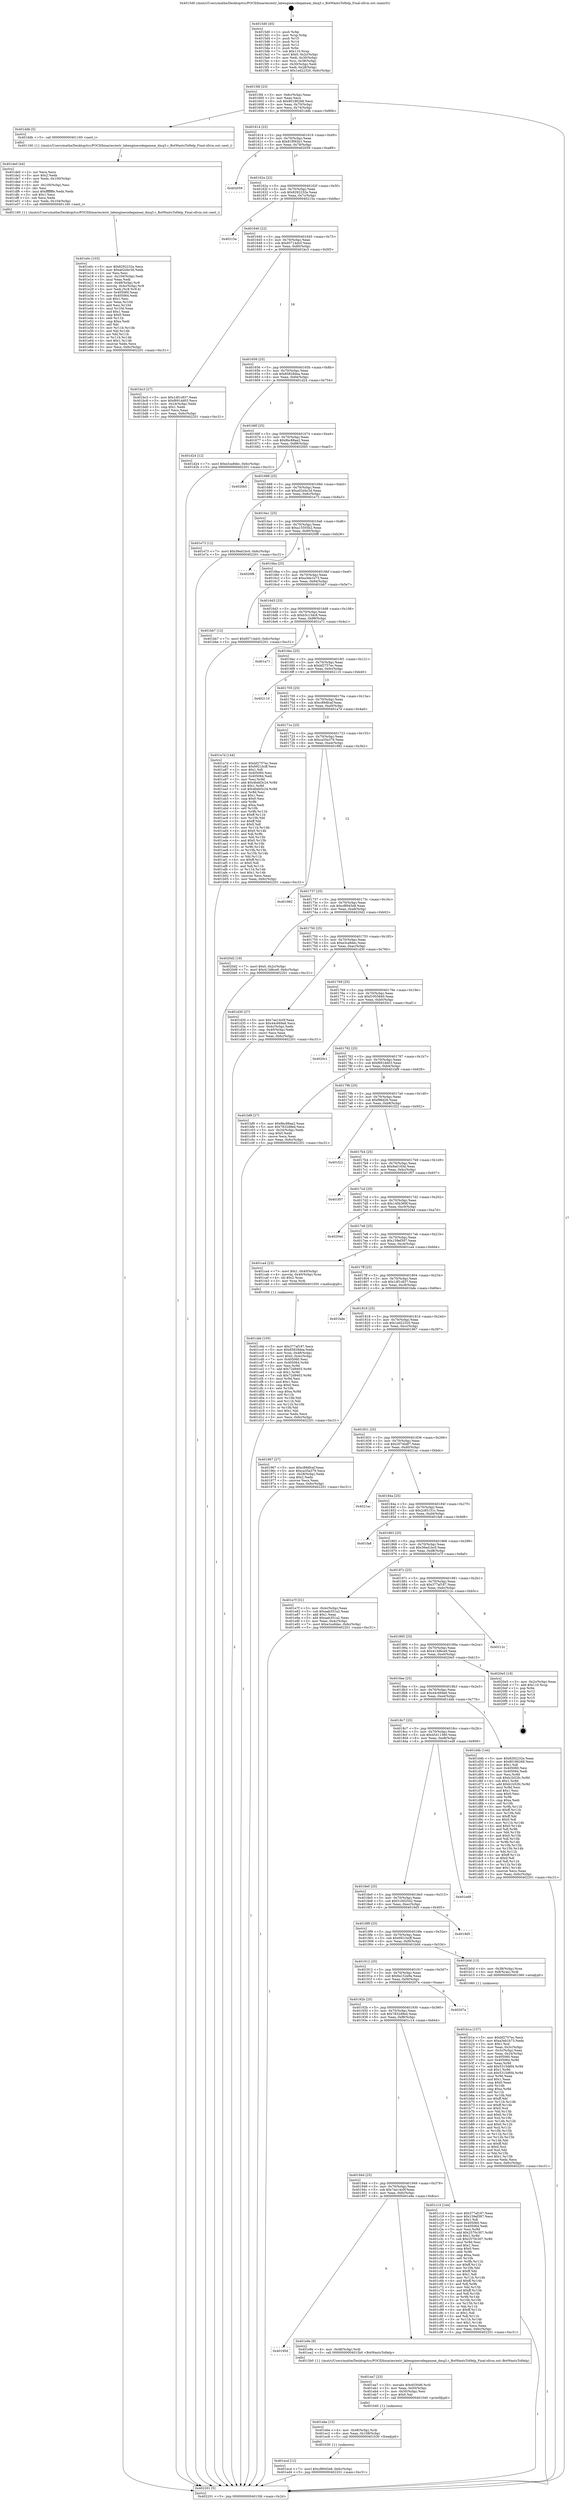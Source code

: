digraph "0x4015d0" {
  label = "0x4015d0 (/mnt/c/Users/mathe/Desktop/tcc/POCII/binaries/extr_labenginecodegameai_dmq3.c_BotWantsToHelp_Final-ollvm.out::main(0))"
  labelloc = "t"
  node[shape=record]

  Entry [label="",width=0.3,height=0.3,shape=circle,fillcolor=black,style=filled]
  "0x4015fd" [label="{
     0x4015fd [23]\l
     | [instrs]\l
     &nbsp;&nbsp;0x4015fd \<+3\>: mov -0x6c(%rbp),%eax\l
     &nbsp;&nbsp;0x401600 \<+2\>: mov %eax,%ecx\l
     &nbsp;&nbsp;0x401602 \<+6\>: sub $0x80186268,%ecx\l
     &nbsp;&nbsp;0x401608 \<+3\>: mov %eax,-0x70(%rbp)\l
     &nbsp;&nbsp;0x40160b \<+3\>: mov %ecx,-0x74(%rbp)\l
     &nbsp;&nbsp;0x40160e \<+6\>: je 0000000000401ddb \<main+0x80b\>\l
  }"]
  "0x401ddb" [label="{
     0x401ddb [5]\l
     | [instrs]\l
     &nbsp;&nbsp;0x401ddb \<+5\>: call 0000000000401160 \<next_i\>\l
     | [calls]\l
     &nbsp;&nbsp;0x401160 \{1\} (/mnt/c/Users/mathe/Desktop/tcc/POCII/binaries/extr_labenginecodegameai_dmq3.c_BotWantsToHelp_Final-ollvm.out::next_i)\l
  }"]
  "0x401614" [label="{
     0x401614 [22]\l
     | [instrs]\l
     &nbsp;&nbsp;0x401614 \<+5\>: jmp 0000000000401619 \<main+0x49\>\l
     &nbsp;&nbsp;0x401619 \<+3\>: mov -0x70(%rbp),%eax\l
     &nbsp;&nbsp;0x40161c \<+5\>: sub $0x81f092b1,%eax\l
     &nbsp;&nbsp;0x401621 \<+3\>: mov %eax,-0x78(%rbp)\l
     &nbsp;&nbsp;0x401624 \<+6\>: je 0000000000402059 \<main+0xa89\>\l
  }"]
  Exit [label="",width=0.3,height=0.3,shape=circle,fillcolor=black,style=filled,peripheries=2]
  "0x402059" [label="{
     0x402059\l
  }", style=dashed]
  "0x40162a" [label="{
     0x40162a [22]\l
     | [instrs]\l
     &nbsp;&nbsp;0x40162a \<+5\>: jmp 000000000040162f \<main+0x5f\>\l
     &nbsp;&nbsp;0x40162f \<+3\>: mov -0x70(%rbp),%eax\l
     &nbsp;&nbsp;0x401632 \<+5\>: sub $0x8292232e,%eax\l
     &nbsp;&nbsp;0x401637 \<+3\>: mov %eax,-0x7c(%rbp)\l
     &nbsp;&nbsp;0x40163a \<+6\>: je 000000000040215a \<main+0xb8a\>\l
  }"]
  "0x401ecd" [label="{
     0x401ecd [12]\l
     | [instrs]\l
     &nbsp;&nbsp;0x401ecd \<+7\>: movl $0xcf8945e8,-0x6c(%rbp)\l
     &nbsp;&nbsp;0x401ed4 \<+5\>: jmp 0000000000402201 \<main+0xc31\>\l
  }"]
  "0x40215a" [label="{
     0x40215a\l
  }", style=dashed]
  "0x401640" [label="{
     0x401640 [22]\l
     | [instrs]\l
     &nbsp;&nbsp;0x401640 \<+5\>: jmp 0000000000401645 \<main+0x75\>\l
     &nbsp;&nbsp;0x401645 \<+3\>: mov -0x70(%rbp),%eax\l
     &nbsp;&nbsp;0x401648 \<+5\>: sub $0x85714dc0,%eax\l
     &nbsp;&nbsp;0x40164d \<+3\>: mov %eax,-0x80(%rbp)\l
     &nbsp;&nbsp;0x401650 \<+6\>: je 0000000000401bc3 \<main+0x5f3\>\l
  }"]
  "0x401ebe" [label="{
     0x401ebe [15]\l
     | [instrs]\l
     &nbsp;&nbsp;0x401ebe \<+4\>: mov -0x48(%rbp),%rdi\l
     &nbsp;&nbsp;0x401ec2 \<+6\>: mov %eax,-0x108(%rbp)\l
     &nbsp;&nbsp;0x401ec8 \<+5\>: call 0000000000401030 \<free@plt\>\l
     | [calls]\l
     &nbsp;&nbsp;0x401030 \{1\} (unknown)\l
  }"]
  "0x401bc3" [label="{
     0x401bc3 [27]\l
     | [instrs]\l
     &nbsp;&nbsp;0x401bc3 \<+5\>: mov $0x1df1c837,%eax\l
     &nbsp;&nbsp;0x401bc8 \<+5\>: mov $0xf691dd03,%ecx\l
     &nbsp;&nbsp;0x401bcd \<+3\>: mov -0x24(%rbp),%edx\l
     &nbsp;&nbsp;0x401bd0 \<+3\>: cmp $0x1,%edx\l
     &nbsp;&nbsp;0x401bd3 \<+3\>: cmovl %ecx,%eax\l
     &nbsp;&nbsp;0x401bd6 \<+3\>: mov %eax,-0x6c(%rbp)\l
     &nbsp;&nbsp;0x401bd9 \<+5\>: jmp 0000000000402201 \<main+0xc31\>\l
  }"]
  "0x401656" [label="{
     0x401656 [25]\l
     | [instrs]\l
     &nbsp;&nbsp;0x401656 \<+5\>: jmp 000000000040165b \<main+0x8b\>\l
     &nbsp;&nbsp;0x40165b \<+3\>: mov -0x70(%rbp),%eax\l
     &nbsp;&nbsp;0x40165e \<+5\>: sub $0x85828dea,%eax\l
     &nbsp;&nbsp;0x401663 \<+6\>: mov %eax,-0x84(%rbp)\l
     &nbsp;&nbsp;0x401669 \<+6\>: je 0000000000401d24 \<main+0x754\>\l
  }"]
  "0x401ea7" [label="{
     0x401ea7 [23]\l
     | [instrs]\l
     &nbsp;&nbsp;0x401ea7 \<+10\>: movabs $0x4030d6,%rdi\l
     &nbsp;&nbsp;0x401eb1 \<+3\>: mov %eax,-0x50(%rbp)\l
     &nbsp;&nbsp;0x401eb4 \<+3\>: mov -0x50(%rbp),%esi\l
     &nbsp;&nbsp;0x401eb7 \<+2\>: mov $0x0,%al\l
     &nbsp;&nbsp;0x401eb9 \<+5\>: call 0000000000401040 \<printf@plt\>\l
     | [calls]\l
     &nbsp;&nbsp;0x401040 \{1\} (unknown)\l
  }"]
  "0x401d24" [label="{
     0x401d24 [12]\l
     | [instrs]\l
     &nbsp;&nbsp;0x401d24 \<+7\>: movl $0xe3ca9dec,-0x6c(%rbp)\l
     &nbsp;&nbsp;0x401d2b \<+5\>: jmp 0000000000402201 \<main+0xc31\>\l
  }"]
  "0x40166f" [label="{
     0x40166f [25]\l
     | [instrs]\l
     &nbsp;&nbsp;0x40166f \<+5\>: jmp 0000000000401674 \<main+0xa4\>\l
     &nbsp;&nbsp;0x401674 \<+3\>: mov -0x70(%rbp),%eax\l
     &nbsp;&nbsp;0x401677 \<+5\>: sub $0x8bc88aa2,%eax\l
     &nbsp;&nbsp;0x40167c \<+6\>: mov %eax,-0x88(%rbp)\l
     &nbsp;&nbsp;0x401682 \<+6\>: je 00000000004020b5 \<main+0xae5\>\l
  }"]
  "0x40195d" [label="{
     0x40195d\l
  }", style=dashed]
  "0x4020b5" [label="{
     0x4020b5\l
  }", style=dashed]
  "0x401688" [label="{
     0x401688 [25]\l
     | [instrs]\l
     &nbsp;&nbsp;0x401688 \<+5\>: jmp 000000000040168d \<main+0xbd\>\l
     &nbsp;&nbsp;0x40168d \<+3\>: mov -0x70(%rbp),%eax\l
     &nbsp;&nbsp;0x401690 \<+5\>: sub $0xa02d4c3d,%eax\l
     &nbsp;&nbsp;0x401695 \<+6\>: mov %eax,-0x8c(%rbp)\l
     &nbsp;&nbsp;0x40169b \<+6\>: je 0000000000401e73 \<main+0x8a3\>\l
  }"]
  "0x401e9e" [label="{
     0x401e9e [9]\l
     | [instrs]\l
     &nbsp;&nbsp;0x401e9e \<+4\>: mov -0x48(%rbp),%rdi\l
     &nbsp;&nbsp;0x401ea2 \<+5\>: call 00000000004015b0 \<BotWantsToHelp\>\l
     | [calls]\l
     &nbsp;&nbsp;0x4015b0 \{1\} (/mnt/c/Users/mathe/Desktop/tcc/POCII/binaries/extr_labenginecodegameai_dmq3.c_BotWantsToHelp_Final-ollvm.out::BotWantsToHelp)\l
  }"]
  "0x401e73" [label="{
     0x401e73 [12]\l
     | [instrs]\l
     &nbsp;&nbsp;0x401e73 \<+7\>: movl $0x36ed1bc0,-0x6c(%rbp)\l
     &nbsp;&nbsp;0x401e7a \<+5\>: jmp 0000000000402201 \<main+0xc31\>\l
  }"]
  "0x4016a1" [label="{
     0x4016a1 [25]\l
     | [instrs]\l
     &nbsp;&nbsp;0x4016a1 \<+5\>: jmp 00000000004016a6 \<main+0xd6\>\l
     &nbsp;&nbsp;0x4016a6 \<+3\>: mov -0x70(%rbp),%eax\l
     &nbsp;&nbsp;0x4016a9 \<+5\>: sub $0xa15505b2,%eax\l
     &nbsp;&nbsp;0x4016ae \<+6\>: mov %eax,-0x90(%rbp)\l
     &nbsp;&nbsp;0x4016b4 \<+6\>: je 00000000004020f8 \<main+0xb28\>\l
  }"]
  "0x401e0c" [label="{
     0x401e0c [103]\l
     | [instrs]\l
     &nbsp;&nbsp;0x401e0c \<+5\>: mov $0x8292232e,%ecx\l
     &nbsp;&nbsp;0x401e11 \<+5\>: mov $0xa02d4c3d,%edx\l
     &nbsp;&nbsp;0x401e16 \<+2\>: xor %esi,%esi\l
     &nbsp;&nbsp;0x401e18 \<+6\>: mov -0x104(%rbp),%edi\l
     &nbsp;&nbsp;0x401e1e \<+3\>: imul %eax,%edi\l
     &nbsp;&nbsp;0x401e21 \<+4\>: mov -0x48(%rbp),%r8\l
     &nbsp;&nbsp;0x401e25 \<+4\>: movslq -0x4c(%rbp),%r9\l
     &nbsp;&nbsp;0x401e29 \<+4\>: mov %edi,(%r8,%r9,4)\l
     &nbsp;&nbsp;0x401e2d \<+7\>: mov 0x405060,%eax\l
     &nbsp;&nbsp;0x401e34 \<+7\>: mov 0x405064,%edi\l
     &nbsp;&nbsp;0x401e3b \<+3\>: sub $0x1,%esi\l
     &nbsp;&nbsp;0x401e3e \<+3\>: mov %eax,%r10d\l
     &nbsp;&nbsp;0x401e41 \<+3\>: add %esi,%r10d\l
     &nbsp;&nbsp;0x401e44 \<+4\>: imul %r10d,%eax\l
     &nbsp;&nbsp;0x401e48 \<+3\>: and $0x1,%eax\l
     &nbsp;&nbsp;0x401e4b \<+3\>: cmp $0x0,%eax\l
     &nbsp;&nbsp;0x401e4e \<+4\>: sete %r11b\l
     &nbsp;&nbsp;0x401e52 \<+3\>: cmp $0xa,%edi\l
     &nbsp;&nbsp;0x401e55 \<+3\>: setl %bl\l
     &nbsp;&nbsp;0x401e58 \<+3\>: mov %r11b,%r14b\l
     &nbsp;&nbsp;0x401e5b \<+3\>: and %bl,%r14b\l
     &nbsp;&nbsp;0x401e5e \<+3\>: xor %bl,%r11b\l
     &nbsp;&nbsp;0x401e61 \<+3\>: or %r11b,%r14b\l
     &nbsp;&nbsp;0x401e64 \<+4\>: test $0x1,%r14b\l
     &nbsp;&nbsp;0x401e68 \<+3\>: cmovne %edx,%ecx\l
     &nbsp;&nbsp;0x401e6b \<+3\>: mov %ecx,-0x6c(%rbp)\l
     &nbsp;&nbsp;0x401e6e \<+5\>: jmp 0000000000402201 \<main+0xc31\>\l
  }"]
  "0x4020f8" [label="{
     0x4020f8\l
  }", style=dashed]
  "0x4016ba" [label="{
     0x4016ba [25]\l
     | [instrs]\l
     &nbsp;&nbsp;0x4016ba \<+5\>: jmp 00000000004016bf \<main+0xef\>\l
     &nbsp;&nbsp;0x4016bf \<+3\>: mov -0x70(%rbp),%eax\l
     &nbsp;&nbsp;0x4016c2 \<+5\>: sub $0xa3eb1b73,%eax\l
     &nbsp;&nbsp;0x4016c7 \<+6\>: mov %eax,-0x94(%rbp)\l
     &nbsp;&nbsp;0x4016cd \<+6\>: je 0000000000401bb7 \<main+0x5e7\>\l
  }"]
  "0x401de0" [label="{
     0x401de0 [44]\l
     | [instrs]\l
     &nbsp;&nbsp;0x401de0 \<+2\>: xor %ecx,%ecx\l
     &nbsp;&nbsp;0x401de2 \<+5\>: mov $0x2,%edx\l
     &nbsp;&nbsp;0x401de7 \<+6\>: mov %edx,-0x100(%rbp)\l
     &nbsp;&nbsp;0x401ded \<+1\>: cltd\l
     &nbsp;&nbsp;0x401dee \<+6\>: mov -0x100(%rbp),%esi\l
     &nbsp;&nbsp;0x401df4 \<+2\>: idiv %esi\l
     &nbsp;&nbsp;0x401df6 \<+6\>: imul $0xfffffffe,%edx,%edx\l
     &nbsp;&nbsp;0x401dfc \<+3\>: sub $0x1,%ecx\l
     &nbsp;&nbsp;0x401dff \<+2\>: sub %ecx,%edx\l
     &nbsp;&nbsp;0x401e01 \<+6\>: mov %edx,-0x104(%rbp)\l
     &nbsp;&nbsp;0x401e07 \<+5\>: call 0000000000401160 \<next_i\>\l
     | [calls]\l
     &nbsp;&nbsp;0x401160 \{1\} (/mnt/c/Users/mathe/Desktop/tcc/POCII/binaries/extr_labenginecodegameai_dmq3.c_BotWantsToHelp_Final-ollvm.out::next_i)\l
  }"]
  "0x401bb7" [label="{
     0x401bb7 [12]\l
     | [instrs]\l
     &nbsp;&nbsp;0x401bb7 \<+7\>: movl $0x85714dc0,-0x6c(%rbp)\l
     &nbsp;&nbsp;0x401bbe \<+5\>: jmp 0000000000402201 \<main+0xc31\>\l
  }"]
  "0x4016d3" [label="{
     0x4016d3 [25]\l
     | [instrs]\l
     &nbsp;&nbsp;0x4016d3 \<+5\>: jmp 00000000004016d8 \<main+0x108\>\l
     &nbsp;&nbsp;0x4016d8 \<+3\>: mov -0x70(%rbp),%eax\l
     &nbsp;&nbsp;0x4016db \<+5\>: sub $0xb3c13dc8,%eax\l
     &nbsp;&nbsp;0x4016e0 \<+6\>: mov %eax,-0x98(%rbp)\l
     &nbsp;&nbsp;0x4016e6 \<+6\>: je 0000000000401a71 \<main+0x4a1\>\l
  }"]
  "0x401cbb" [label="{
     0x401cbb [105]\l
     | [instrs]\l
     &nbsp;&nbsp;0x401cbb \<+5\>: mov $0x377af187,%ecx\l
     &nbsp;&nbsp;0x401cc0 \<+5\>: mov $0x85828dea,%edx\l
     &nbsp;&nbsp;0x401cc5 \<+4\>: mov %rax,-0x48(%rbp)\l
     &nbsp;&nbsp;0x401cc9 \<+7\>: movl $0x0,-0x4c(%rbp)\l
     &nbsp;&nbsp;0x401cd0 \<+7\>: mov 0x405060,%esi\l
     &nbsp;&nbsp;0x401cd7 \<+8\>: mov 0x405064,%r8d\l
     &nbsp;&nbsp;0x401cdf \<+3\>: mov %esi,%r9d\l
     &nbsp;&nbsp;0x401ce2 \<+7\>: add $0x72d9403,%r9d\l
     &nbsp;&nbsp;0x401ce9 \<+4\>: sub $0x1,%r9d\l
     &nbsp;&nbsp;0x401ced \<+7\>: sub $0x72d9403,%r9d\l
     &nbsp;&nbsp;0x401cf4 \<+4\>: imul %r9d,%esi\l
     &nbsp;&nbsp;0x401cf8 \<+3\>: and $0x1,%esi\l
     &nbsp;&nbsp;0x401cfb \<+3\>: cmp $0x0,%esi\l
     &nbsp;&nbsp;0x401cfe \<+4\>: sete %r10b\l
     &nbsp;&nbsp;0x401d02 \<+4\>: cmp $0xa,%r8d\l
     &nbsp;&nbsp;0x401d06 \<+4\>: setl %r11b\l
     &nbsp;&nbsp;0x401d0a \<+3\>: mov %r10b,%bl\l
     &nbsp;&nbsp;0x401d0d \<+3\>: and %r11b,%bl\l
     &nbsp;&nbsp;0x401d10 \<+3\>: xor %r11b,%r10b\l
     &nbsp;&nbsp;0x401d13 \<+3\>: or %r10b,%bl\l
     &nbsp;&nbsp;0x401d16 \<+3\>: test $0x1,%bl\l
     &nbsp;&nbsp;0x401d19 \<+3\>: cmovne %edx,%ecx\l
     &nbsp;&nbsp;0x401d1c \<+3\>: mov %ecx,-0x6c(%rbp)\l
     &nbsp;&nbsp;0x401d1f \<+5\>: jmp 0000000000402201 \<main+0xc31\>\l
  }"]
  "0x401a71" [label="{
     0x401a71\l
  }", style=dashed]
  "0x4016ec" [label="{
     0x4016ec [25]\l
     | [instrs]\l
     &nbsp;&nbsp;0x4016ec \<+5\>: jmp 00000000004016f1 \<main+0x121\>\l
     &nbsp;&nbsp;0x4016f1 \<+3\>: mov -0x70(%rbp),%eax\l
     &nbsp;&nbsp;0x4016f4 \<+5\>: sub $0xbf2757ec,%eax\l
     &nbsp;&nbsp;0x4016f9 \<+6\>: mov %eax,-0x9c(%rbp)\l
     &nbsp;&nbsp;0x4016ff \<+6\>: je 0000000000402110 \<main+0xb40\>\l
  }"]
  "0x401944" [label="{
     0x401944 [25]\l
     | [instrs]\l
     &nbsp;&nbsp;0x401944 \<+5\>: jmp 0000000000401949 \<main+0x379\>\l
     &nbsp;&nbsp;0x401949 \<+3\>: mov -0x70(%rbp),%eax\l
     &nbsp;&nbsp;0x40194c \<+5\>: sub $0x7ae14c0f,%eax\l
     &nbsp;&nbsp;0x401951 \<+6\>: mov %eax,-0xfc(%rbp)\l
     &nbsp;&nbsp;0x401957 \<+6\>: je 0000000000401e9e \<main+0x8ce\>\l
  }"]
  "0x402110" [label="{
     0x402110\l
  }", style=dashed]
  "0x401705" [label="{
     0x401705 [25]\l
     | [instrs]\l
     &nbsp;&nbsp;0x401705 \<+5\>: jmp 000000000040170a \<main+0x13a\>\l
     &nbsp;&nbsp;0x40170a \<+3\>: mov -0x70(%rbp),%eax\l
     &nbsp;&nbsp;0x40170d \<+5\>: sub $0xc89dfcaf,%eax\l
     &nbsp;&nbsp;0x401712 \<+6\>: mov %eax,-0xa0(%rbp)\l
     &nbsp;&nbsp;0x401718 \<+6\>: je 0000000000401a7d \<main+0x4ad\>\l
  }"]
  "0x401c14" [label="{
     0x401c14 [144]\l
     | [instrs]\l
     &nbsp;&nbsp;0x401c14 \<+5\>: mov $0x377af187,%eax\l
     &nbsp;&nbsp;0x401c19 \<+5\>: mov $0x159ef397,%ecx\l
     &nbsp;&nbsp;0x401c1e \<+2\>: mov $0x1,%dl\l
     &nbsp;&nbsp;0x401c20 \<+7\>: mov 0x405060,%esi\l
     &nbsp;&nbsp;0x401c27 \<+7\>: mov 0x405064,%edi\l
     &nbsp;&nbsp;0x401c2e \<+3\>: mov %esi,%r8d\l
     &nbsp;&nbsp;0x401c31 \<+7\>: add $0x2570c307,%r8d\l
     &nbsp;&nbsp;0x401c38 \<+4\>: sub $0x1,%r8d\l
     &nbsp;&nbsp;0x401c3c \<+7\>: sub $0x2570c307,%r8d\l
     &nbsp;&nbsp;0x401c43 \<+4\>: imul %r8d,%esi\l
     &nbsp;&nbsp;0x401c47 \<+3\>: and $0x1,%esi\l
     &nbsp;&nbsp;0x401c4a \<+3\>: cmp $0x0,%esi\l
     &nbsp;&nbsp;0x401c4d \<+4\>: sete %r9b\l
     &nbsp;&nbsp;0x401c51 \<+3\>: cmp $0xa,%edi\l
     &nbsp;&nbsp;0x401c54 \<+4\>: setl %r10b\l
     &nbsp;&nbsp;0x401c58 \<+3\>: mov %r9b,%r11b\l
     &nbsp;&nbsp;0x401c5b \<+4\>: xor $0xff,%r11b\l
     &nbsp;&nbsp;0x401c5f \<+3\>: mov %r10b,%bl\l
     &nbsp;&nbsp;0x401c62 \<+3\>: xor $0xff,%bl\l
     &nbsp;&nbsp;0x401c65 \<+3\>: xor $0x1,%dl\l
     &nbsp;&nbsp;0x401c68 \<+3\>: mov %r11b,%r14b\l
     &nbsp;&nbsp;0x401c6b \<+4\>: and $0xff,%r14b\l
     &nbsp;&nbsp;0x401c6f \<+3\>: and %dl,%r9b\l
     &nbsp;&nbsp;0x401c72 \<+3\>: mov %bl,%r15b\l
     &nbsp;&nbsp;0x401c75 \<+4\>: and $0xff,%r15b\l
     &nbsp;&nbsp;0x401c79 \<+3\>: and %dl,%r10b\l
     &nbsp;&nbsp;0x401c7c \<+3\>: or %r9b,%r14b\l
     &nbsp;&nbsp;0x401c7f \<+3\>: or %r10b,%r15b\l
     &nbsp;&nbsp;0x401c82 \<+3\>: xor %r15b,%r14b\l
     &nbsp;&nbsp;0x401c85 \<+3\>: or %bl,%r11b\l
     &nbsp;&nbsp;0x401c88 \<+4\>: xor $0xff,%r11b\l
     &nbsp;&nbsp;0x401c8c \<+3\>: or $0x1,%dl\l
     &nbsp;&nbsp;0x401c8f \<+3\>: and %dl,%r11b\l
     &nbsp;&nbsp;0x401c92 \<+3\>: or %r11b,%r14b\l
     &nbsp;&nbsp;0x401c95 \<+4\>: test $0x1,%r14b\l
     &nbsp;&nbsp;0x401c99 \<+3\>: cmovne %ecx,%eax\l
     &nbsp;&nbsp;0x401c9c \<+3\>: mov %eax,-0x6c(%rbp)\l
     &nbsp;&nbsp;0x401c9f \<+5\>: jmp 0000000000402201 \<main+0xc31\>\l
  }"]
  "0x401a7d" [label="{
     0x401a7d [144]\l
     | [instrs]\l
     &nbsp;&nbsp;0x401a7d \<+5\>: mov $0xbf2757ec,%eax\l
     &nbsp;&nbsp;0x401a82 \<+5\>: mov $0x6921bcff,%ecx\l
     &nbsp;&nbsp;0x401a87 \<+2\>: mov $0x1,%dl\l
     &nbsp;&nbsp;0x401a89 \<+7\>: mov 0x405060,%esi\l
     &nbsp;&nbsp;0x401a90 \<+7\>: mov 0x405064,%edi\l
     &nbsp;&nbsp;0x401a97 \<+3\>: mov %esi,%r8d\l
     &nbsp;&nbsp;0x401a9a \<+7\>: add $0x4bdd3c24,%r8d\l
     &nbsp;&nbsp;0x401aa1 \<+4\>: sub $0x1,%r8d\l
     &nbsp;&nbsp;0x401aa5 \<+7\>: sub $0x4bdd3c24,%r8d\l
     &nbsp;&nbsp;0x401aac \<+4\>: imul %r8d,%esi\l
     &nbsp;&nbsp;0x401ab0 \<+3\>: and $0x1,%esi\l
     &nbsp;&nbsp;0x401ab3 \<+3\>: cmp $0x0,%esi\l
     &nbsp;&nbsp;0x401ab6 \<+4\>: sete %r9b\l
     &nbsp;&nbsp;0x401aba \<+3\>: cmp $0xa,%edi\l
     &nbsp;&nbsp;0x401abd \<+4\>: setl %r10b\l
     &nbsp;&nbsp;0x401ac1 \<+3\>: mov %r9b,%r11b\l
     &nbsp;&nbsp;0x401ac4 \<+4\>: xor $0xff,%r11b\l
     &nbsp;&nbsp;0x401ac8 \<+3\>: mov %r10b,%bl\l
     &nbsp;&nbsp;0x401acb \<+3\>: xor $0xff,%bl\l
     &nbsp;&nbsp;0x401ace \<+3\>: xor $0x0,%dl\l
     &nbsp;&nbsp;0x401ad1 \<+3\>: mov %r11b,%r14b\l
     &nbsp;&nbsp;0x401ad4 \<+4\>: and $0x0,%r14b\l
     &nbsp;&nbsp;0x401ad8 \<+3\>: and %dl,%r9b\l
     &nbsp;&nbsp;0x401adb \<+3\>: mov %bl,%r15b\l
     &nbsp;&nbsp;0x401ade \<+4\>: and $0x0,%r15b\l
     &nbsp;&nbsp;0x401ae2 \<+3\>: and %dl,%r10b\l
     &nbsp;&nbsp;0x401ae5 \<+3\>: or %r9b,%r14b\l
     &nbsp;&nbsp;0x401ae8 \<+3\>: or %r10b,%r15b\l
     &nbsp;&nbsp;0x401aeb \<+3\>: xor %r15b,%r14b\l
     &nbsp;&nbsp;0x401aee \<+3\>: or %bl,%r11b\l
     &nbsp;&nbsp;0x401af1 \<+4\>: xor $0xff,%r11b\l
     &nbsp;&nbsp;0x401af5 \<+3\>: or $0x0,%dl\l
     &nbsp;&nbsp;0x401af8 \<+3\>: and %dl,%r11b\l
     &nbsp;&nbsp;0x401afb \<+3\>: or %r11b,%r14b\l
     &nbsp;&nbsp;0x401afe \<+4\>: test $0x1,%r14b\l
     &nbsp;&nbsp;0x401b02 \<+3\>: cmovne %ecx,%eax\l
     &nbsp;&nbsp;0x401b05 \<+3\>: mov %eax,-0x6c(%rbp)\l
     &nbsp;&nbsp;0x401b08 \<+5\>: jmp 0000000000402201 \<main+0xc31\>\l
  }"]
  "0x40171e" [label="{
     0x40171e [25]\l
     | [instrs]\l
     &nbsp;&nbsp;0x40171e \<+5\>: jmp 0000000000401723 \<main+0x153\>\l
     &nbsp;&nbsp;0x401723 \<+3\>: mov -0x70(%rbp),%eax\l
     &nbsp;&nbsp;0x401726 \<+5\>: sub $0xca35a379,%eax\l
     &nbsp;&nbsp;0x40172b \<+6\>: mov %eax,-0xa4(%rbp)\l
     &nbsp;&nbsp;0x401731 \<+6\>: je 0000000000401982 \<main+0x3b2\>\l
  }"]
  "0x40192b" [label="{
     0x40192b [25]\l
     | [instrs]\l
     &nbsp;&nbsp;0x40192b \<+5\>: jmp 0000000000401930 \<main+0x360\>\l
     &nbsp;&nbsp;0x401930 \<+3\>: mov -0x70(%rbp),%eax\l
     &nbsp;&nbsp;0x401933 \<+5\>: sub $0x7832d9ed,%eax\l
     &nbsp;&nbsp;0x401938 \<+6\>: mov %eax,-0xf8(%rbp)\l
     &nbsp;&nbsp;0x40193e \<+6\>: je 0000000000401c14 \<main+0x644\>\l
  }"]
  "0x401982" [label="{
     0x401982\l
  }", style=dashed]
  "0x401737" [label="{
     0x401737 [25]\l
     | [instrs]\l
     &nbsp;&nbsp;0x401737 \<+5\>: jmp 000000000040173c \<main+0x16c\>\l
     &nbsp;&nbsp;0x40173c \<+3\>: mov -0x70(%rbp),%eax\l
     &nbsp;&nbsp;0x40173f \<+5\>: sub $0xcf8945e8,%eax\l
     &nbsp;&nbsp;0x401744 \<+6\>: mov %eax,-0xa8(%rbp)\l
     &nbsp;&nbsp;0x40174a \<+6\>: je 00000000004020d2 \<main+0xb02\>\l
  }"]
  "0x40207a" [label="{
     0x40207a\l
  }", style=dashed]
  "0x4020d2" [label="{
     0x4020d2 [19]\l
     | [instrs]\l
     &nbsp;&nbsp;0x4020d2 \<+7\>: movl $0x0,-0x2c(%rbp)\l
     &nbsp;&nbsp;0x4020d9 \<+7\>: movl $0x413d6ce9,-0x6c(%rbp)\l
     &nbsp;&nbsp;0x4020e0 \<+5\>: jmp 0000000000402201 \<main+0xc31\>\l
  }"]
  "0x401750" [label="{
     0x401750 [25]\l
     | [instrs]\l
     &nbsp;&nbsp;0x401750 \<+5\>: jmp 0000000000401755 \<main+0x185\>\l
     &nbsp;&nbsp;0x401755 \<+3\>: mov -0x70(%rbp),%eax\l
     &nbsp;&nbsp;0x401758 \<+5\>: sub $0xe3ca9dec,%eax\l
     &nbsp;&nbsp;0x40175d \<+6\>: mov %eax,-0xac(%rbp)\l
     &nbsp;&nbsp;0x401763 \<+6\>: je 0000000000401d30 \<main+0x760\>\l
  }"]
  "0x401b1a" [label="{
     0x401b1a [157]\l
     | [instrs]\l
     &nbsp;&nbsp;0x401b1a \<+5\>: mov $0xbf2757ec,%ecx\l
     &nbsp;&nbsp;0x401b1f \<+5\>: mov $0xa3eb1b73,%edx\l
     &nbsp;&nbsp;0x401b24 \<+3\>: mov $0x1,%sil\l
     &nbsp;&nbsp;0x401b27 \<+3\>: mov %eax,-0x3c(%rbp)\l
     &nbsp;&nbsp;0x401b2a \<+3\>: mov -0x3c(%rbp),%eax\l
     &nbsp;&nbsp;0x401b2d \<+3\>: mov %eax,-0x24(%rbp)\l
     &nbsp;&nbsp;0x401b30 \<+7\>: mov 0x405060,%eax\l
     &nbsp;&nbsp;0x401b37 \<+8\>: mov 0x405064,%r8d\l
     &nbsp;&nbsp;0x401b3f \<+3\>: mov %eax,%r9d\l
     &nbsp;&nbsp;0x401b42 \<+7\>: add $0x5315d6f4,%r9d\l
     &nbsp;&nbsp;0x401b49 \<+4\>: sub $0x1,%r9d\l
     &nbsp;&nbsp;0x401b4d \<+7\>: sub $0x5315d6f4,%r9d\l
     &nbsp;&nbsp;0x401b54 \<+4\>: imul %r9d,%eax\l
     &nbsp;&nbsp;0x401b58 \<+3\>: and $0x1,%eax\l
     &nbsp;&nbsp;0x401b5b \<+3\>: cmp $0x0,%eax\l
     &nbsp;&nbsp;0x401b5e \<+4\>: sete %r10b\l
     &nbsp;&nbsp;0x401b62 \<+4\>: cmp $0xa,%r8d\l
     &nbsp;&nbsp;0x401b66 \<+4\>: setl %r11b\l
     &nbsp;&nbsp;0x401b6a \<+3\>: mov %r10b,%bl\l
     &nbsp;&nbsp;0x401b6d \<+3\>: xor $0xff,%bl\l
     &nbsp;&nbsp;0x401b70 \<+3\>: mov %r11b,%r14b\l
     &nbsp;&nbsp;0x401b73 \<+4\>: xor $0xff,%r14b\l
     &nbsp;&nbsp;0x401b77 \<+4\>: xor $0x0,%sil\l
     &nbsp;&nbsp;0x401b7b \<+3\>: mov %bl,%r15b\l
     &nbsp;&nbsp;0x401b7e \<+4\>: and $0x0,%r15b\l
     &nbsp;&nbsp;0x401b82 \<+3\>: and %sil,%r10b\l
     &nbsp;&nbsp;0x401b85 \<+3\>: mov %r14b,%r12b\l
     &nbsp;&nbsp;0x401b88 \<+4\>: and $0x0,%r12b\l
     &nbsp;&nbsp;0x401b8c \<+3\>: and %sil,%r11b\l
     &nbsp;&nbsp;0x401b8f \<+3\>: or %r10b,%r15b\l
     &nbsp;&nbsp;0x401b92 \<+3\>: or %r11b,%r12b\l
     &nbsp;&nbsp;0x401b95 \<+3\>: xor %r12b,%r15b\l
     &nbsp;&nbsp;0x401b98 \<+3\>: or %r14b,%bl\l
     &nbsp;&nbsp;0x401b9b \<+3\>: xor $0xff,%bl\l
     &nbsp;&nbsp;0x401b9e \<+4\>: or $0x0,%sil\l
     &nbsp;&nbsp;0x401ba2 \<+3\>: and %sil,%bl\l
     &nbsp;&nbsp;0x401ba5 \<+3\>: or %bl,%r15b\l
     &nbsp;&nbsp;0x401ba8 \<+4\>: test $0x1,%r15b\l
     &nbsp;&nbsp;0x401bac \<+3\>: cmovne %edx,%ecx\l
     &nbsp;&nbsp;0x401baf \<+3\>: mov %ecx,-0x6c(%rbp)\l
     &nbsp;&nbsp;0x401bb2 \<+5\>: jmp 0000000000402201 \<main+0xc31\>\l
  }"]
  "0x401d30" [label="{
     0x401d30 [27]\l
     | [instrs]\l
     &nbsp;&nbsp;0x401d30 \<+5\>: mov $0x7ae14c0f,%eax\l
     &nbsp;&nbsp;0x401d35 \<+5\>: mov $0x44c669a6,%ecx\l
     &nbsp;&nbsp;0x401d3a \<+3\>: mov -0x4c(%rbp),%edx\l
     &nbsp;&nbsp;0x401d3d \<+3\>: cmp -0x40(%rbp),%edx\l
     &nbsp;&nbsp;0x401d40 \<+3\>: cmovl %ecx,%eax\l
     &nbsp;&nbsp;0x401d43 \<+3\>: mov %eax,-0x6c(%rbp)\l
     &nbsp;&nbsp;0x401d46 \<+5\>: jmp 0000000000402201 \<main+0xc31\>\l
  }"]
  "0x401769" [label="{
     0x401769 [25]\l
     | [instrs]\l
     &nbsp;&nbsp;0x401769 \<+5\>: jmp 000000000040176e \<main+0x19e\>\l
     &nbsp;&nbsp;0x40176e \<+3\>: mov -0x70(%rbp),%eax\l
     &nbsp;&nbsp;0x401771 \<+5\>: sub $0xf1955840,%eax\l
     &nbsp;&nbsp;0x401776 \<+6\>: mov %eax,-0xb0(%rbp)\l
     &nbsp;&nbsp;0x40177c \<+6\>: je 00000000004020c1 \<main+0xaf1\>\l
  }"]
  "0x401912" [label="{
     0x401912 [25]\l
     | [instrs]\l
     &nbsp;&nbsp;0x401912 \<+5\>: jmp 0000000000401917 \<main+0x347\>\l
     &nbsp;&nbsp;0x401917 \<+3\>: mov -0x70(%rbp),%eax\l
     &nbsp;&nbsp;0x40191a \<+5\>: sub $0x6a152e9a,%eax\l
     &nbsp;&nbsp;0x40191f \<+6\>: mov %eax,-0xf4(%rbp)\l
     &nbsp;&nbsp;0x401925 \<+6\>: je 000000000040207a \<main+0xaaa\>\l
  }"]
  "0x4020c1" [label="{
     0x4020c1\l
  }", style=dashed]
  "0x401782" [label="{
     0x401782 [25]\l
     | [instrs]\l
     &nbsp;&nbsp;0x401782 \<+5\>: jmp 0000000000401787 \<main+0x1b7\>\l
     &nbsp;&nbsp;0x401787 \<+3\>: mov -0x70(%rbp),%eax\l
     &nbsp;&nbsp;0x40178a \<+5\>: sub $0xf691dd03,%eax\l
     &nbsp;&nbsp;0x40178f \<+6\>: mov %eax,-0xb4(%rbp)\l
     &nbsp;&nbsp;0x401795 \<+6\>: je 0000000000401bf9 \<main+0x629\>\l
  }"]
  "0x401b0d" [label="{
     0x401b0d [13]\l
     | [instrs]\l
     &nbsp;&nbsp;0x401b0d \<+4\>: mov -0x38(%rbp),%rax\l
     &nbsp;&nbsp;0x401b11 \<+4\>: mov 0x8(%rax),%rdi\l
     &nbsp;&nbsp;0x401b15 \<+5\>: call 0000000000401060 \<atoi@plt\>\l
     | [calls]\l
     &nbsp;&nbsp;0x401060 \{1\} (unknown)\l
  }"]
  "0x401bf9" [label="{
     0x401bf9 [27]\l
     | [instrs]\l
     &nbsp;&nbsp;0x401bf9 \<+5\>: mov $0x8bc88aa2,%eax\l
     &nbsp;&nbsp;0x401bfe \<+5\>: mov $0x7832d9ed,%ecx\l
     &nbsp;&nbsp;0x401c03 \<+3\>: mov -0x24(%rbp),%edx\l
     &nbsp;&nbsp;0x401c06 \<+3\>: cmp $0x0,%edx\l
     &nbsp;&nbsp;0x401c09 \<+3\>: cmove %ecx,%eax\l
     &nbsp;&nbsp;0x401c0c \<+3\>: mov %eax,-0x6c(%rbp)\l
     &nbsp;&nbsp;0x401c0f \<+5\>: jmp 0000000000402201 \<main+0xc31\>\l
  }"]
  "0x40179b" [label="{
     0x40179b [25]\l
     | [instrs]\l
     &nbsp;&nbsp;0x40179b \<+5\>: jmp 00000000004017a0 \<main+0x1d0\>\l
     &nbsp;&nbsp;0x4017a0 \<+3\>: mov -0x70(%rbp),%eax\l
     &nbsp;&nbsp;0x4017a3 \<+5\>: sub $0xf96d26,%eax\l
     &nbsp;&nbsp;0x4017a8 \<+6\>: mov %eax,-0xb8(%rbp)\l
     &nbsp;&nbsp;0x4017ae \<+6\>: je 0000000000401f22 \<main+0x952\>\l
  }"]
  "0x4018f9" [label="{
     0x4018f9 [25]\l
     | [instrs]\l
     &nbsp;&nbsp;0x4018f9 \<+5\>: jmp 00000000004018fe \<main+0x32e\>\l
     &nbsp;&nbsp;0x4018fe \<+3\>: mov -0x70(%rbp),%eax\l
     &nbsp;&nbsp;0x401901 \<+5\>: sub $0x6921bcff,%eax\l
     &nbsp;&nbsp;0x401906 \<+6\>: mov %eax,-0xf0(%rbp)\l
     &nbsp;&nbsp;0x40190c \<+6\>: je 0000000000401b0d \<main+0x53d\>\l
  }"]
  "0x401f22" [label="{
     0x401f22\l
  }", style=dashed]
  "0x4017b4" [label="{
     0x4017b4 [25]\l
     | [instrs]\l
     &nbsp;&nbsp;0x4017b4 \<+5\>: jmp 00000000004017b9 \<main+0x1e9\>\l
     &nbsp;&nbsp;0x4017b9 \<+3\>: mov -0x70(%rbp),%eax\l
     &nbsp;&nbsp;0x4017bc \<+5\>: sub $0x9a0193d,%eax\l
     &nbsp;&nbsp;0x4017c1 \<+6\>: mov %eax,-0xbc(%rbp)\l
     &nbsp;&nbsp;0x4017c7 \<+6\>: je 0000000000401f07 \<main+0x937\>\l
  }"]
  "0x4019d5" [label="{
     0x4019d5\l
  }", style=dashed]
  "0x401f07" [label="{
     0x401f07\l
  }", style=dashed]
  "0x4017cd" [label="{
     0x4017cd [25]\l
     | [instrs]\l
     &nbsp;&nbsp;0x4017cd \<+5\>: jmp 00000000004017d2 \<main+0x202\>\l
     &nbsp;&nbsp;0x4017d2 \<+3\>: mov -0x70(%rbp),%eax\l
     &nbsp;&nbsp;0x4017d5 \<+5\>: sub $0x140b369f,%eax\l
     &nbsp;&nbsp;0x4017da \<+6\>: mov %eax,-0xc0(%rbp)\l
     &nbsp;&nbsp;0x4017e0 \<+6\>: je 000000000040204d \<main+0xa7d\>\l
  }"]
  "0x4018e0" [label="{
     0x4018e0 [25]\l
     | [instrs]\l
     &nbsp;&nbsp;0x4018e0 \<+5\>: jmp 00000000004018e5 \<main+0x315\>\l
     &nbsp;&nbsp;0x4018e5 \<+3\>: mov -0x70(%rbp),%eax\l
     &nbsp;&nbsp;0x4018e8 \<+5\>: sub $0x51602542,%eax\l
     &nbsp;&nbsp;0x4018ed \<+6\>: mov %eax,-0xec(%rbp)\l
     &nbsp;&nbsp;0x4018f3 \<+6\>: je 00000000004019d5 \<main+0x405\>\l
  }"]
  "0x40204d" [label="{
     0x40204d\l
  }", style=dashed]
  "0x4017e6" [label="{
     0x4017e6 [25]\l
     | [instrs]\l
     &nbsp;&nbsp;0x4017e6 \<+5\>: jmp 00000000004017eb \<main+0x21b\>\l
     &nbsp;&nbsp;0x4017eb \<+3\>: mov -0x70(%rbp),%eax\l
     &nbsp;&nbsp;0x4017ee \<+5\>: sub $0x159ef397,%eax\l
     &nbsp;&nbsp;0x4017f3 \<+6\>: mov %eax,-0xc4(%rbp)\l
     &nbsp;&nbsp;0x4017f9 \<+6\>: je 0000000000401ca4 \<main+0x6d4\>\l
  }"]
  "0x401ed9" [label="{
     0x401ed9\l
  }", style=dashed]
  "0x401ca4" [label="{
     0x401ca4 [23]\l
     | [instrs]\l
     &nbsp;&nbsp;0x401ca4 \<+7\>: movl $0x1,-0x40(%rbp)\l
     &nbsp;&nbsp;0x401cab \<+4\>: movslq -0x40(%rbp),%rax\l
     &nbsp;&nbsp;0x401caf \<+4\>: shl $0x2,%rax\l
     &nbsp;&nbsp;0x401cb3 \<+3\>: mov %rax,%rdi\l
     &nbsp;&nbsp;0x401cb6 \<+5\>: call 0000000000401050 \<malloc@plt\>\l
     | [calls]\l
     &nbsp;&nbsp;0x401050 \{1\} (unknown)\l
  }"]
  "0x4017ff" [label="{
     0x4017ff [25]\l
     | [instrs]\l
     &nbsp;&nbsp;0x4017ff \<+5\>: jmp 0000000000401804 \<main+0x234\>\l
     &nbsp;&nbsp;0x401804 \<+3\>: mov -0x70(%rbp),%eax\l
     &nbsp;&nbsp;0x401807 \<+5\>: sub $0x1df1c837,%eax\l
     &nbsp;&nbsp;0x40180c \<+6\>: mov %eax,-0xc8(%rbp)\l
     &nbsp;&nbsp;0x401812 \<+6\>: je 0000000000401bde \<main+0x60e\>\l
  }"]
  "0x4018c7" [label="{
     0x4018c7 [25]\l
     | [instrs]\l
     &nbsp;&nbsp;0x4018c7 \<+5\>: jmp 00000000004018cc \<main+0x2fc\>\l
     &nbsp;&nbsp;0x4018cc \<+3\>: mov -0x70(%rbp),%eax\l
     &nbsp;&nbsp;0x4018cf \<+5\>: sub $0x45411360,%eax\l
     &nbsp;&nbsp;0x4018d4 \<+6\>: mov %eax,-0xe8(%rbp)\l
     &nbsp;&nbsp;0x4018da \<+6\>: je 0000000000401ed9 \<main+0x909\>\l
  }"]
  "0x401bde" [label="{
     0x401bde\l
  }", style=dashed]
  "0x401818" [label="{
     0x401818 [25]\l
     | [instrs]\l
     &nbsp;&nbsp;0x401818 \<+5\>: jmp 000000000040181d \<main+0x24d\>\l
     &nbsp;&nbsp;0x40181d \<+3\>: mov -0x70(%rbp),%eax\l
     &nbsp;&nbsp;0x401820 \<+5\>: sub $0x1ed22320,%eax\l
     &nbsp;&nbsp;0x401825 \<+6\>: mov %eax,-0xcc(%rbp)\l
     &nbsp;&nbsp;0x40182b \<+6\>: je 0000000000401967 \<main+0x397\>\l
  }"]
  "0x401d4b" [label="{
     0x401d4b [144]\l
     | [instrs]\l
     &nbsp;&nbsp;0x401d4b \<+5\>: mov $0x8292232e,%eax\l
     &nbsp;&nbsp;0x401d50 \<+5\>: mov $0x80186268,%ecx\l
     &nbsp;&nbsp;0x401d55 \<+2\>: mov $0x1,%dl\l
     &nbsp;&nbsp;0x401d57 \<+7\>: mov 0x405060,%esi\l
     &nbsp;&nbsp;0x401d5e \<+7\>: mov 0x405064,%edi\l
     &nbsp;&nbsp;0x401d65 \<+3\>: mov %esi,%r8d\l
     &nbsp;&nbsp;0x401d68 \<+7\>: sub $0xb1b52fc,%r8d\l
     &nbsp;&nbsp;0x401d6f \<+4\>: sub $0x1,%r8d\l
     &nbsp;&nbsp;0x401d73 \<+7\>: add $0xb1b52fc,%r8d\l
     &nbsp;&nbsp;0x401d7a \<+4\>: imul %r8d,%esi\l
     &nbsp;&nbsp;0x401d7e \<+3\>: and $0x1,%esi\l
     &nbsp;&nbsp;0x401d81 \<+3\>: cmp $0x0,%esi\l
     &nbsp;&nbsp;0x401d84 \<+4\>: sete %r9b\l
     &nbsp;&nbsp;0x401d88 \<+3\>: cmp $0xa,%edi\l
     &nbsp;&nbsp;0x401d8b \<+4\>: setl %r10b\l
     &nbsp;&nbsp;0x401d8f \<+3\>: mov %r9b,%r11b\l
     &nbsp;&nbsp;0x401d92 \<+4\>: xor $0xff,%r11b\l
     &nbsp;&nbsp;0x401d96 \<+3\>: mov %r10b,%bl\l
     &nbsp;&nbsp;0x401d99 \<+3\>: xor $0xff,%bl\l
     &nbsp;&nbsp;0x401d9c \<+3\>: xor $0x0,%dl\l
     &nbsp;&nbsp;0x401d9f \<+3\>: mov %r11b,%r14b\l
     &nbsp;&nbsp;0x401da2 \<+4\>: and $0x0,%r14b\l
     &nbsp;&nbsp;0x401da6 \<+3\>: and %dl,%r9b\l
     &nbsp;&nbsp;0x401da9 \<+3\>: mov %bl,%r15b\l
     &nbsp;&nbsp;0x401dac \<+4\>: and $0x0,%r15b\l
     &nbsp;&nbsp;0x401db0 \<+3\>: and %dl,%r10b\l
     &nbsp;&nbsp;0x401db3 \<+3\>: or %r9b,%r14b\l
     &nbsp;&nbsp;0x401db6 \<+3\>: or %r10b,%r15b\l
     &nbsp;&nbsp;0x401db9 \<+3\>: xor %r15b,%r14b\l
     &nbsp;&nbsp;0x401dbc \<+3\>: or %bl,%r11b\l
     &nbsp;&nbsp;0x401dbf \<+4\>: xor $0xff,%r11b\l
     &nbsp;&nbsp;0x401dc3 \<+3\>: or $0x0,%dl\l
     &nbsp;&nbsp;0x401dc6 \<+3\>: and %dl,%r11b\l
     &nbsp;&nbsp;0x401dc9 \<+3\>: or %r11b,%r14b\l
     &nbsp;&nbsp;0x401dcc \<+4\>: test $0x1,%r14b\l
     &nbsp;&nbsp;0x401dd0 \<+3\>: cmovne %ecx,%eax\l
     &nbsp;&nbsp;0x401dd3 \<+3\>: mov %eax,-0x6c(%rbp)\l
     &nbsp;&nbsp;0x401dd6 \<+5\>: jmp 0000000000402201 \<main+0xc31\>\l
  }"]
  "0x401967" [label="{
     0x401967 [27]\l
     | [instrs]\l
     &nbsp;&nbsp;0x401967 \<+5\>: mov $0xc89dfcaf,%eax\l
     &nbsp;&nbsp;0x40196c \<+5\>: mov $0xca35a379,%ecx\l
     &nbsp;&nbsp;0x401971 \<+3\>: mov -0x28(%rbp),%edx\l
     &nbsp;&nbsp;0x401974 \<+3\>: cmp $0x2,%edx\l
     &nbsp;&nbsp;0x401977 \<+3\>: cmovne %ecx,%eax\l
     &nbsp;&nbsp;0x40197a \<+3\>: mov %eax,-0x6c(%rbp)\l
     &nbsp;&nbsp;0x40197d \<+5\>: jmp 0000000000402201 \<main+0xc31\>\l
  }"]
  "0x401831" [label="{
     0x401831 [25]\l
     | [instrs]\l
     &nbsp;&nbsp;0x401831 \<+5\>: jmp 0000000000401836 \<main+0x266\>\l
     &nbsp;&nbsp;0x401836 \<+3\>: mov -0x70(%rbp),%eax\l
     &nbsp;&nbsp;0x401839 \<+5\>: sub $0x2074bdf7,%eax\l
     &nbsp;&nbsp;0x40183e \<+6\>: mov %eax,-0xd0(%rbp)\l
     &nbsp;&nbsp;0x401844 \<+6\>: je 00000000004021ac \<main+0xbdc\>\l
  }"]
  "0x402201" [label="{
     0x402201 [5]\l
     | [instrs]\l
     &nbsp;&nbsp;0x402201 \<+5\>: jmp 00000000004015fd \<main+0x2d\>\l
  }"]
  "0x4015d0" [label="{
     0x4015d0 [45]\l
     | [instrs]\l
     &nbsp;&nbsp;0x4015d0 \<+1\>: push %rbp\l
     &nbsp;&nbsp;0x4015d1 \<+3\>: mov %rsp,%rbp\l
     &nbsp;&nbsp;0x4015d4 \<+2\>: push %r15\l
     &nbsp;&nbsp;0x4015d6 \<+2\>: push %r14\l
     &nbsp;&nbsp;0x4015d8 \<+2\>: push %r12\l
     &nbsp;&nbsp;0x4015da \<+1\>: push %rbx\l
     &nbsp;&nbsp;0x4015db \<+7\>: sub $0x110,%rsp\l
     &nbsp;&nbsp;0x4015e2 \<+7\>: movl $0x0,-0x2c(%rbp)\l
     &nbsp;&nbsp;0x4015e9 \<+3\>: mov %edi,-0x30(%rbp)\l
     &nbsp;&nbsp;0x4015ec \<+4\>: mov %rsi,-0x38(%rbp)\l
     &nbsp;&nbsp;0x4015f0 \<+3\>: mov -0x30(%rbp),%edi\l
     &nbsp;&nbsp;0x4015f3 \<+3\>: mov %edi,-0x28(%rbp)\l
     &nbsp;&nbsp;0x4015f6 \<+7\>: movl $0x1ed22320,-0x6c(%rbp)\l
  }"]
  "0x4018ae" [label="{
     0x4018ae [25]\l
     | [instrs]\l
     &nbsp;&nbsp;0x4018ae \<+5\>: jmp 00000000004018b3 \<main+0x2e3\>\l
     &nbsp;&nbsp;0x4018b3 \<+3\>: mov -0x70(%rbp),%eax\l
     &nbsp;&nbsp;0x4018b6 \<+5\>: sub $0x44c669a6,%eax\l
     &nbsp;&nbsp;0x4018bb \<+6\>: mov %eax,-0xe4(%rbp)\l
     &nbsp;&nbsp;0x4018c1 \<+6\>: je 0000000000401d4b \<main+0x77b\>\l
  }"]
  "0x4021ac" [label="{
     0x4021ac\l
  }", style=dashed]
  "0x40184a" [label="{
     0x40184a [25]\l
     | [instrs]\l
     &nbsp;&nbsp;0x40184a \<+5\>: jmp 000000000040184f \<main+0x27f\>\l
     &nbsp;&nbsp;0x40184f \<+3\>: mov -0x70(%rbp),%eax\l
     &nbsp;&nbsp;0x401852 \<+5\>: sub $0x2c85151c,%eax\l
     &nbsp;&nbsp;0x401857 \<+6\>: mov %eax,-0xd4(%rbp)\l
     &nbsp;&nbsp;0x40185d \<+6\>: je 0000000000401fa8 \<main+0x9d8\>\l
  }"]
  "0x4020e5" [label="{
     0x4020e5 [19]\l
     | [instrs]\l
     &nbsp;&nbsp;0x4020e5 \<+3\>: mov -0x2c(%rbp),%eax\l
     &nbsp;&nbsp;0x4020e8 \<+7\>: add $0x110,%rsp\l
     &nbsp;&nbsp;0x4020ef \<+1\>: pop %rbx\l
     &nbsp;&nbsp;0x4020f0 \<+2\>: pop %r12\l
     &nbsp;&nbsp;0x4020f2 \<+2\>: pop %r14\l
     &nbsp;&nbsp;0x4020f4 \<+2\>: pop %r15\l
     &nbsp;&nbsp;0x4020f6 \<+1\>: pop %rbp\l
     &nbsp;&nbsp;0x4020f7 \<+1\>: ret\l
  }"]
  "0x401fa8" [label="{
     0x401fa8\l
  }", style=dashed]
  "0x401863" [label="{
     0x401863 [25]\l
     | [instrs]\l
     &nbsp;&nbsp;0x401863 \<+5\>: jmp 0000000000401868 \<main+0x298\>\l
     &nbsp;&nbsp;0x401868 \<+3\>: mov -0x70(%rbp),%eax\l
     &nbsp;&nbsp;0x40186b \<+5\>: sub $0x36ed1bc0,%eax\l
     &nbsp;&nbsp;0x401870 \<+6\>: mov %eax,-0xd8(%rbp)\l
     &nbsp;&nbsp;0x401876 \<+6\>: je 0000000000401e7f \<main+0x8af\>\l
  }"]
  "0x401895" [label="{
     0x401895 [25]\l
     | [instrs]\l
     &nbsp;&nbsp;0x401895 \<+5\>: jmp 000000000040189a \<main+0x2ca\>\l
     &nbsp;&nbsp;0x40189a \<+3\>: mov -0x70(%rbp),%eax\l
     &nbsp;&nbsp;0x40189d \<+5\>: sub $0x413d6ce9,%eax\l
     &nbsp;&nbsp;0x4018a2 \<+6\>: mov %eax,-0xe0(%rbp)\l
     &nbsp;&nbsp;0x4018a8 \<+6\>: je 00000000004020e5 \<main+0xb15\>\l
  }"]
  "0x401e7f" [label="{
     0x401e7f [31]\l
     | [instrs]\l
     &nbsp;&nbsp;0x401e7f \<+3\>: mov -0x4c(%rbp),%eax\l
     &nbsp;&nbsp;0x401e82 \<+5\>: sub $0xaab351a2,%eax\l
     &nbsp;&nbsp;0x401e87 \<+3\>: add $0x1,%eax\l
     &nbsp;&nbsp;0x401e8a \<+5\>: add $0xaab351a2,%eax\l
     &nbsp;&nbsp;0x401e8f \<+3\>: mov %eax,-0x4c(%rbp)\l
     &nbsp;&nbsp;0x401e92 \<+7\>: movl $0xe3ca9dec,-0x6c(%rbp)\l
     &nbsp;&nbsp;0x401e99 \<+5\>: jmp 0000000000402201 \<main+0xc31\>\l
  }"]
  "0x40187c" [label="{
     0x40187c [25]\l
     | [instrs]\l
     &nbsp;&nbsp;0x40187c \<+5\>: jmp 0000000000401881 \<main+0x2b1\>\l
     &nbsp;&nbsp;0x401881 \<+3\>: mov -0x70(%rbp),%eax\l
     &nbsp;&nbsp;0x401884 \<+5\>: sub $0x377af187,%eax\l
     &nbsp;&nbsp;0x401889 \<+6\>: mov %eax,-0xdc(%rbp)\l
     &nbsp;&nbsp;0x40188f \<+6\>: je 000000000040212c \<main+0xb5c\>\l
  }"]
  "0x40212c" [label="{
     0x40212c\l
  }", style=dashed]
  Entry -> "0x4015d0" [label=" 1"]
  "0x4015fd" -> "0x401ddb" [label=" 1"]
  "0x4015fd" -> "0x401614" [label=" 17"]
  "0x4020e5" -> Exit [label=" 1"]
  "0x401614" -> "0x402059" [label=" 0"]
  "0x401614" -> "0x40162a" [label=" 17"]
  "0x4020d2" -> "0x402201" [label=" 1"]
  "0x40162a" -> "0x40215a" [label=" 0"]
  "0x40162a" -> "0x401640" [label=" 17"]
  "0x401ecd" -> "0x402201" [label=" 1"]
  "0x401640" -> "0x401bc3" [label=" 1"]
  "0x401640" -> "0x401656" [label=" 16"]
  "0x401ebe" -> "0x401ecd" [label=" 1"]
  "0x401656" -> "0x401d24" [label=" 1"]
  "0x401656" -> "0x40166f" [label=" 15"]
  "0x401ea7" -> "0x401ebe" [label=" 1"]
  "0x40166f" -> "0x4020b5" [label=" 0"]
  "0x40166f" -> "0x401688" [label=" 15"]
  "0x401e9e" -> "0x401ea7" [label=" 1"]
  "0x401688" -> "0x401e73" [label=" 1"]
  "0x401688" -> "0x4016a1" [label=" 14"]
  "0x401944" -> "0x40195d" [label=" 0"]
  "0x4016a1" -> "0x4020f8" [label=" 0"]
  "0x4016a1" -> "0x4016ba" [label=" 14"]
  "0x401944" -> "0x401e9e" [label=" 1"]
  "0x4016ba" -> "0x401bb7" [label=" 1"]
  "0x4016ba" -> "0x4016d3" [label=" 13"]
  "0x401e7f" -> "0x402201" [label=" 1"]
  "0x4016d3" -> "0x401a71" [label=" 0"]
  "0x4016d3" -> "0x4016ec" [label=" 13"]
  "0x401e73" -> "0x402201" [label=" 1"]
  "0x4016ec" -> "0x402110" [label=" 0"]
  "0x4016ec" -> "0x401705" [label=" 13"]
  "0x401e0c" -> "0x402201" [label=" 1"]
  "0x401705" -> "0x401a7d" [label=" 1"]
  "0x401705" -> "0x40171e" [label=" 12"]
  "0x401de0" -> "0x401e0c" [label=" 1"]
  "0x40171e" -> "0x401982" [label=" 0"]
  "0x40171e" -> "0x401737" [label=" 12"]
  "0x401d4b" -> "0x402201" [label=" 1"]
  "0x401737" -> "0x4020d2" [label=" 1"]
  "0x401737" -> "0x401750" [label=" 11"]
  "0x401d30" -> "0x402201" [label=" 2"]
  "0x401750" -> "0x401d30" [label=" 2"]
  "0x401750" -> "0x401769" [label=" 9"]
  "0x401cbb" -> "0x402201" [label=" 1"]
  "0x401769" -> "0x4020c1" [label=" 0"]
  "0x401769" -> "0x401782" [label=" 9"]
  "0x401ca4" -> "0x401cbb" [label=" 1"]
  "0x401782" -> "0x401bf9" [label=" 1"]
  "0x401782" -> "0x40179b" [label=" 8"]
  "0x401c14" -> "0x402201" [label=" 1"]
  "0x40179b" -> "0x401f22" [label=" 0"]
  "0x40179b" -> "0x4017b4" [label=" 8"]
  "0x40192b" -> "0x401c14" [label=" 1"]
  "0x4017b4" -> "0x401f07" [label=" 0"]
  "0x4017b4" -> "0x4017cd" [label=" 8"]
  "0x401ddb" -> "0x401de0" [label=" 1"]
  "0x4017cd" -> "0x40204d" [label=" 0"]
  "0x4017cd" -> "0x4017e6" [label=" 8"]
  "0x401912" -> "0x40207a" [label=" 0"]
  "0x4017e6" -> "0x401ca4" [label=" 1"]
  "0x4017e6" -> "0x4017ff" [label=" 7"]
  "0x401d24" -> "0x402201" [label=" 1"]
  "0x4017ff" -> "0x401bde" [label=" 0"]
  "0x4017ff" -> "0x401818" [label=" 7"]
  "0x401bc3" -> "0x402201" [label=" 1"]
  "0x401818" -> "0x401967" [label=" 1"]
  "0x401818" -> "0x401831" [label=" 6"]
  "0x401967" -> "0x402201" [label=" 1"]
  "0x4015d0" -> "0x4015fd" [label=" 1"]
  "0x402201" -> "0x4015fd" [label=" 17"]
  "0x401a7d" -> "0x402201" [label=" 1"]
  "0x401bb7" -> "0x402201" [label=" 1"]
  "0x401831" -> "0x4021ac" [label=" 0"]
  "0x401831" -> "0x40184a" [label=" 6"]
  "0x401b0d" -> "0x401b1a" [label=" 1"]
  "0x40184a" -> "0x401fa8" [label=" 0"]
  "0x40184a" -> "0x401863" [label=" 6"]
  "0x4018f9" -> "0x401912" [label=" 2"]
  "0x401863" -> "0x401e7f" [label=" 1"]
  "0x401863" -> "0x40187c" [label=" 5"]
  "0x40192b" -> "0x401944" [label=" 1"]
  "0x40187c" -> "0x40212c" [label=" 0"]
  "0x40187c" -> "0x401895" [label=" 5"]
  "0x4018f9" -> "0x401b0d" [label=" 1"]
  "0x401895" -> "0x4020e5" [label=" 1"]
  "0x401895" -> "0x4018ae" [label=" 4"]
  "0x401b1a" -> "0x402201" [label=" 1"]
  "0x4018ae" -> "0x401d4b" [label=" 1"]
  "0x4018ae" -> "0x4018c7" [label=" 3"]
  "0x401bf9" -> "0x402201" [label=" 1"]
  "0x4018c7" -> "0x401ed9" [label=" 0"]
  "0x4018c7" -> "0x4018e0" [label=" 3"]
  "0x401912" -> "0x40192b" [label=" 2"]
  "0x4018e0" -> "0x4019d5" [label=" 0"]
  "0x4018e0" -> "0x4018f9" [label=" 3"]
}
